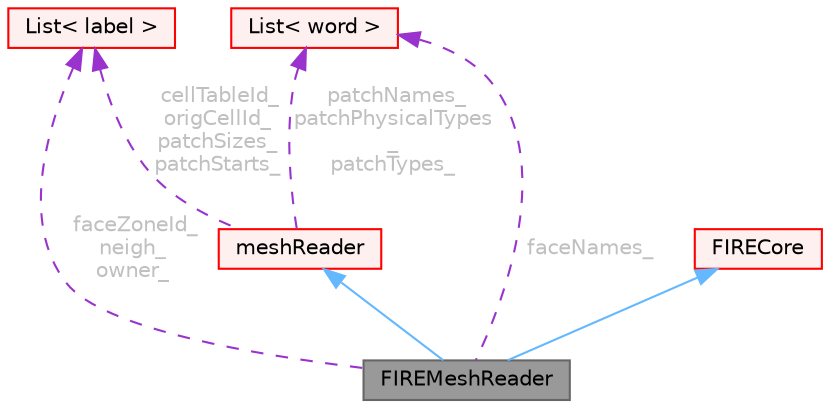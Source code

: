 digraph "FIREMeshReader"
{
 // LATEX_PDF_SIZE
  bgcolor="transparent";
  edge [fontname=Helvetica,fontsize=10,labelfontname=Helvetica,labelfontsize=10];
  node [fontname=Helvetica,fontsize=10,shape=box,height=0.2,width=0.4];
  Node1 [id="Node000001",label="FIREMeshReader",height=0.2,width=0.4,color="gray40", fillcolor="grey60", style="filled", fontcolor="black",tooltip="Read AVL/FIRE fpma, fpmb files."];
  Node2 -> Node1 [id="edge1_Node000001_Node000002",dir="back",color="steelblue1",style="solid",tooltip=" "];
  Node2 [id="Node000002",label="meshReader",height=0.2,width=0.4,color="red", fillcolor="#FFF0F0", style="filled",URL="$classFoam_1_1meshReader.html",tooltip="This class supports creating polyMeshes with baffles."];
  Node13 -> Node2 [id="edge2_Node000002_Node000013",dir="back",color="darkorchid3",style="dashed",tooltip=" ",label=" cellTableId_\norigCellId_\npatchSizes_\npatchStarts_",fontcolor="grey" ];
  Node13 [id="Node000013",label="List\< label \>",height=0.2,width=0.4,color="red", fillcolor="#FFF0F0", style="filled",URL="$classFoam_1_1List.html",tooltip=" "];
  Node17 -> Node2 [id="edge3_Node000002_Node000017",dir="back",color="darkorchid3",style="dashed",tooltip=" ",label=" patchNames_\npatchPhysicalTypes\l_\npatchTypes_",fontcolor="grey" ];
  Node17 [id="Node000017",label="List\< word \>",height=0.2,width=0.4,color="red", fillcolor="#FFF0F0", style="filled",URL="$classFoam_1_1List.html",tooltip=" "];
  Node30 -> Node1 [id="edge4_Node000001_Node000030",dir="back",color="steelblue1",style="solid",tooltip=" "];
  Node30 [id="Node000030",label="FIRECore",height=0.2,width=0.4,color="red", fillcolor="#FFF0F0", style="filled",URL="$classFoam_1_1fileFormats_1_1FIRECore.html",tooltip="Core routines used when reading/writing AVL/FIRE files."];
  Node13 -> Node1 [id="edge5_Node000001_Node000013",dir="back",color="darkorchid3",style="dashed",tooltip=" ",label=" faceZoneId_\nneigh_\nowner_",fontcolor="grey" ];
  Node17 -> Node1 [id="edge6_Node000001_Node000017",dir="back",color="darkorchid3",style="dashed",tooltip=" ",label=" faceNames_",fontcolor="grey" ];
}
